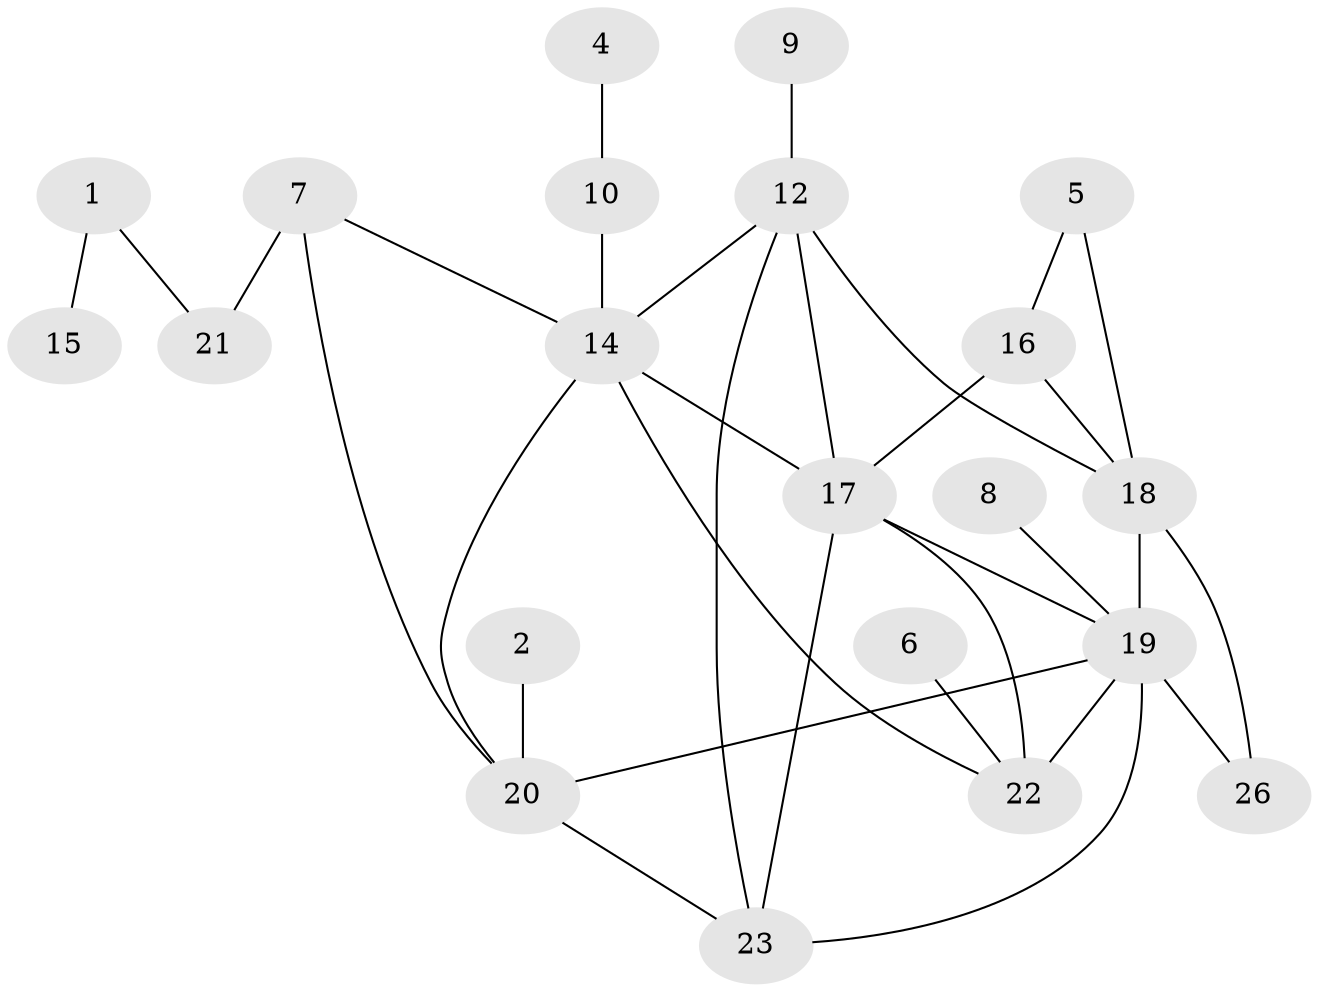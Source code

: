 // original degree distribution, {4: 0.1568627450980392, 2: 0.2549019607843137, 3: 0.17647058823529413, 1: 0.19607843137254902, 0: 0.09803921568627451, 7: 0.0196078431372549, 5: 0.0392156862745098, 6: 0.058823529411764705}
// Generated by graph-tools (version 1.1) at 2025/00/03/09/25 03:00:50]
// undirected, 21 vertices, 32 edges
graph export_dot {
graph [start="1"]
  node [color=gray90,style=filled];
  1;
  2;
  4;
  5;
  6;
  7;
  8;
  9;
  10;
  12;
  14;
  15;
  16;
  17;
  18;
  19;
  20;
  21;
  22;
  23;
  26;
  1 -- 15 [weight=1.0];
  1 -- 21 [weight=1.0];
  2 -- 20 [weight=1.0];
  4 -- 10 [weight=1.0];
  5 -- 16 [weight=1.0];
  5 -- 18 [weight=1.0];
  6 -- 22 [weight=1.0];
  7 -- 14 [weight=1.0];
  7 -- 20 [weight=1.0];
  7 -- 21 [weight=2.0];
  8 -- 19 [weight=1.0];
  9 -- 12 [weight=1.0];
  10 -- 14 [weight=2.0];
  12 -- 14 [weight=1.0];
  12 -- 17 [weight=1.0];
  12 -- 18 [weight=1.0];
  12 -- 23 [weight=1.0];
  14 -- 17 [weight=2.0];
  14 -- 20 [weight=1.0];
  14 -- 22 [weight=1.0];
  16 -- 17 [weight=2.0];
  16 -- 18 [weight=1.0];
  17 -- 19 [weight=1.0];
  17 -- 22 [weight=2.0];
  17 -- 23 [weight=1.0];
  18 -- 19 [weight=1.0];
  18 -- 26 [weight=1.0];
  19 -- 20 [weight=1.0];
  19 -- 22 [weight=2.0];
  19 -- 23 [weight=1.0];
  19 -- 26 [weight=1.0];
  20 -- 23 [weight=1.0];
}
